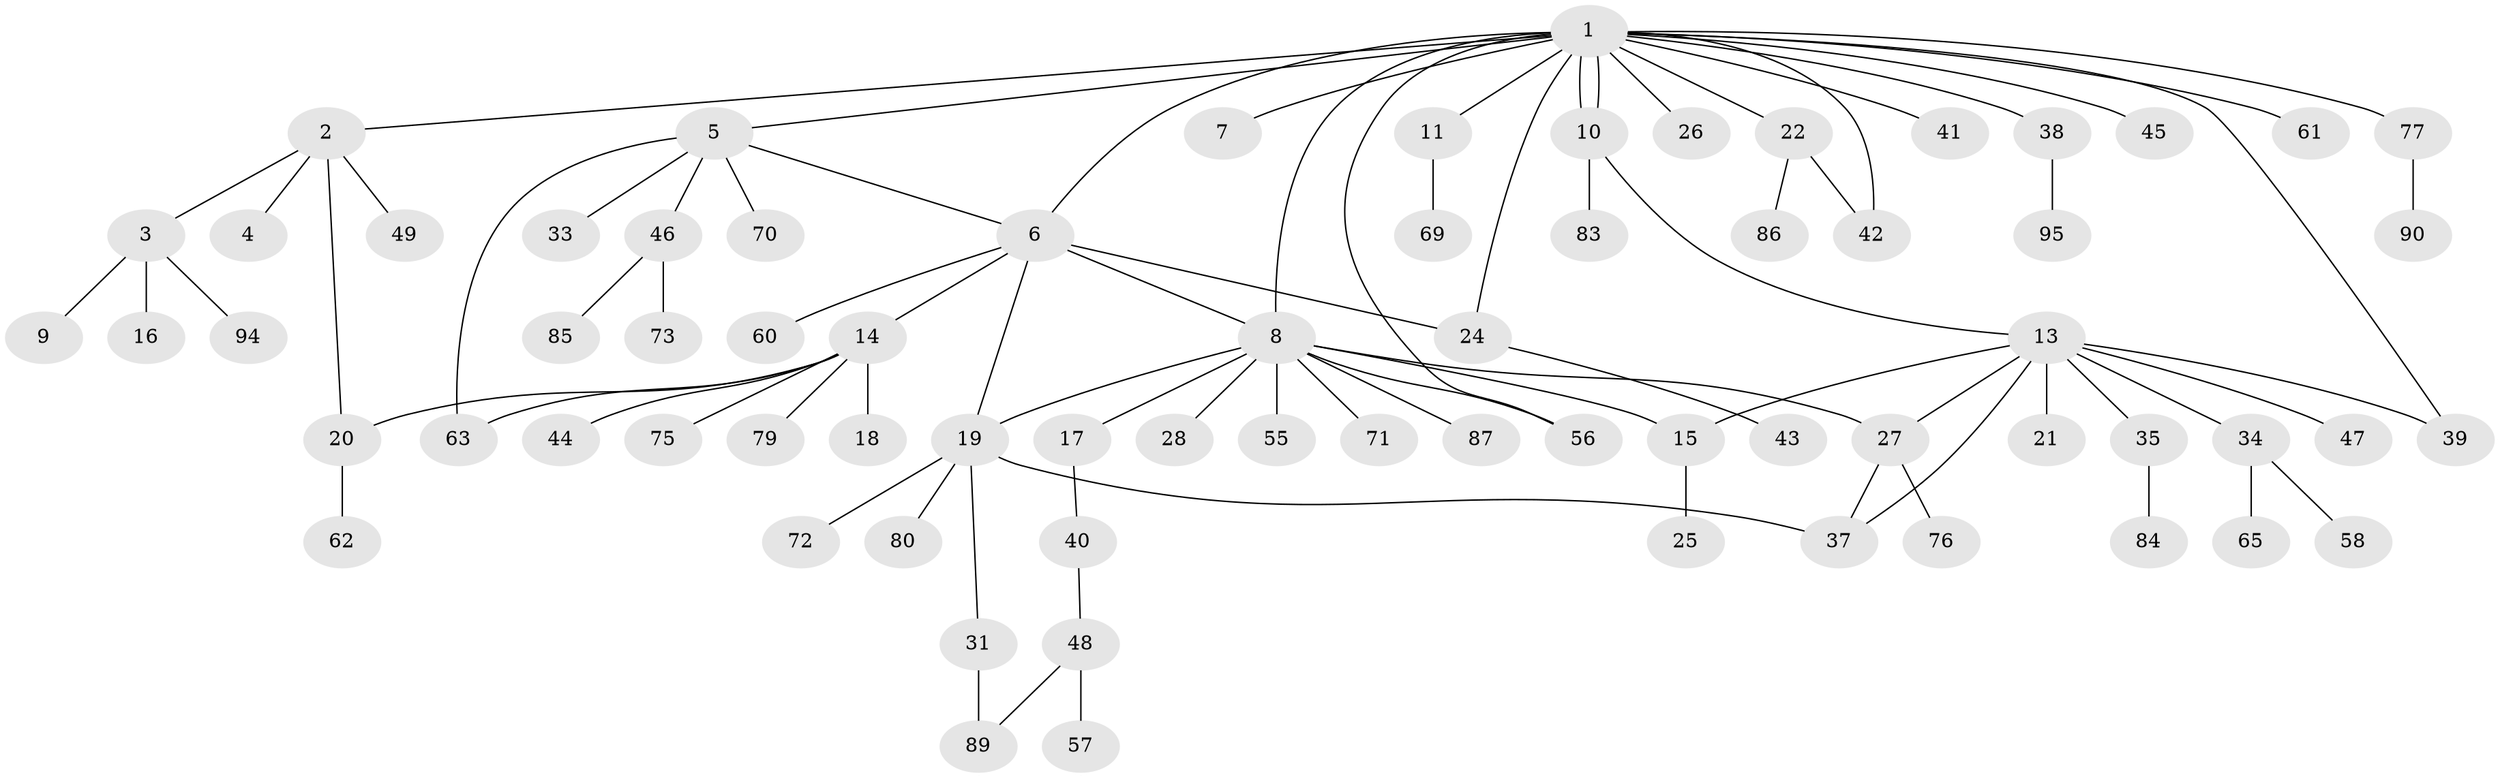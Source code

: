 // Generated by graph-tools (version 1.1) at 2025/23/03/03/25 07:23:51]
// undirected, 71 vertices, 85 edges
graph export_dot {
graph [start="1"]
  node [color=gray90,style=filled];
  1 [super="+64"];
  2 [super="+29"];
  3 [super="+74"];
  4;
  5 [super="+81"];
  6 [super="+36"];
  7;
  8 [super="+54"];
  9 [super="+12"];
  10 [super="+67"];
  11;
  13 [super="+91"];
  14 [super="+30"];
  15;
  16 [super="+50"];
  17;
  18;
  19 [super="+23"];
  20 [super="+59"];
  21;
  22;
  24 [super="+68"];
  25 [super="+32"];
  26;
  27 [super="+53"];
  28;
  31;
  33;
  34;
  35 [super="+92"];
  37 [super="+88"];
  38;
  39;
  40;
  41;
  42 [super="+51"];
  43;
  44;
  45;
  46 [super="+82"];
  47;
  48 [super="+52"];
  49;
  55;
  56 [super="+66"];
  57;
  58;
  60;
  61;
  62 [super="+78"];
  63;
  65;
  69;
  70;
  71;
  72;
  73;
  75;
  76;
  77;
  79;
  80;
  83;
  84;
  85;
  86;
  87;
  89 [super="+93"];
  90;
  94;
  95;
  1 -- 2;
  1 -- 5;
  1 -- 7;
  1 -- 8;
  1 -- 10 [weight=2];
  1 -- 10;
  1 -- 11;
  1 -- 22;
  1 -- 24;
  1 -- 26;
  1 -- 38;
  1 -- 39;
  1 -- 41;
  1 -- 42;
  1 -- 45;
  1 -- 61;
  1 -- 77;
  1 -- 56;
  1 -- 6;
  2 -- 3;
  2 -- 4;
  2 -- 49;
  2 -- 20;
  3 -- 9;
  3 -- 16;
  3 -- 94;
  5 -- 6;
  5 -- 33;
  5 -- 46;
  5 -- 63;
  5 -- 70;
  6 -- 8;
  6 -- 14;
  6 -- 24 [weight=2];
  6 -- 60;
  6 -- 19;
  8 -- 15;
  8 -- 17;
  8 -- 19;
  8 -- 28;
  8 -- 55;
  8 -- 71;
  8 -- 87;
  8 -- 56;
  8 -- 27;
  10 -- 13;
  10 -- 83;
  11 -- 69;
  13 -- 21;
  13 -- 27;
  13 -- 34;
  13 -- 35;
  13 -- 39;
  13 -- 47;
  13 -- 37;
  13 -- 15;
  14 -- 18;
  14 -- 20;
  14 -- 63;
  14 -- 75;
  14 -- 79;
  14 -- 44;
  15 -- 25;
  17 -- 40;
  19 -- 80;
  19 -- 72;
  19 -- 31;
  19 -- 37;
  20 -- 62;
  22 -- 42;
  22 -- 86;
  24 -- 43;
  27 -- 37;
  27 -- 76;
  31 -- 89;
  34 -- 58;
  34 -- 65;
  35 -- 84;
  38 -- 95;
  40 -- 48;
  46 -- 73;
  46 -- 85;
  48 -- 89;
  48 -- 57;
  77 -- 90;
}
